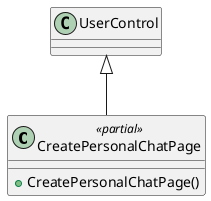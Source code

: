 @startuml
class CreatePersonalChatPage <<partial>> {
    + CreatePersonalChatPage()
}
UserControl <|-- CreatePersonalChatPage
@enduml
